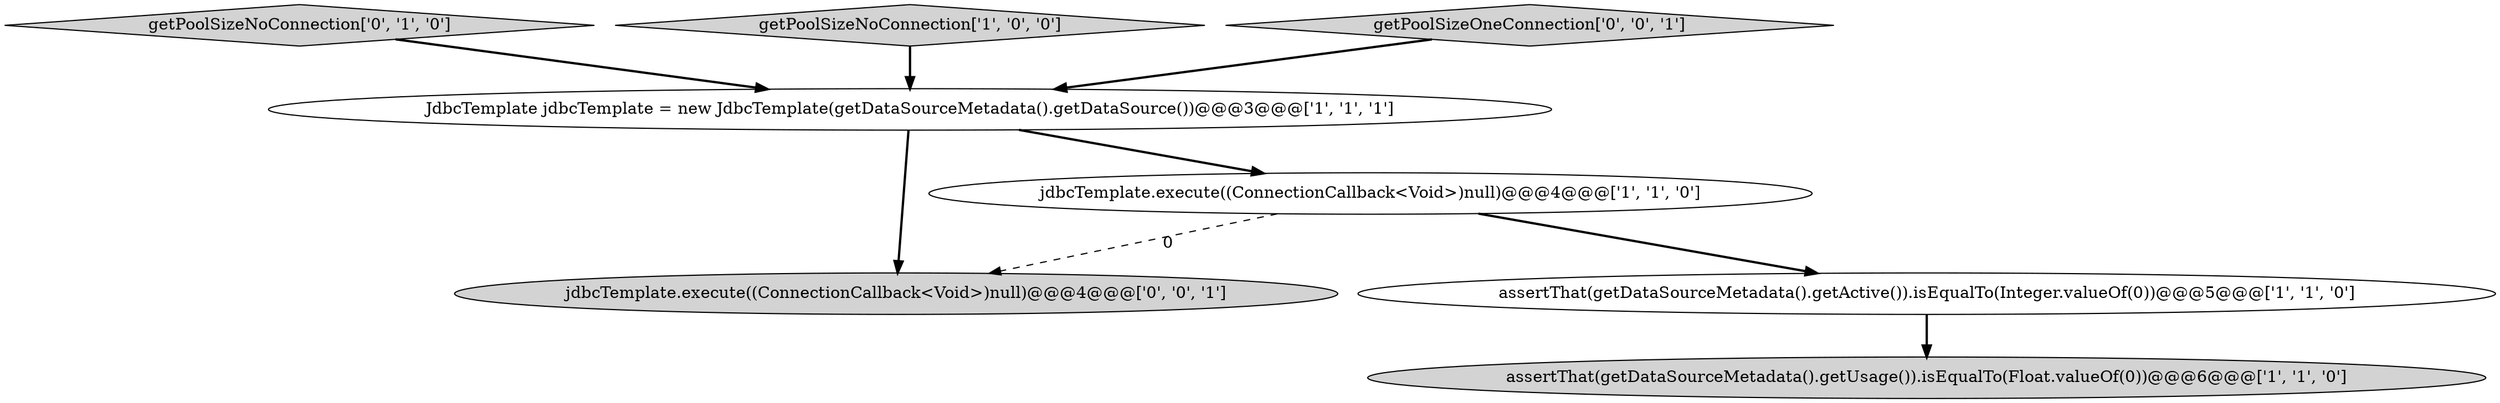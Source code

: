 digraph {
5 [style = filled, label = "getPoolSizeNoConnection['0', '1', '0']", fillcolor = lightgray, shape = diamond image = "AAA0AAABBB2BBB"];
4 [style = filled, label = "getPoolSizeNoConnection['1', '0', '0']", fillcolor = lightgray, shape = diamond image = "AAA0AAABBB1BBB"];
0 [style = filled, label = "JdbcTemplate jdbcTemplate = new JdbcTemplate(getDataSourceMetadata().getDataSource())@@@3@@@['1', '1', '1']", fillcolor = white, shape = ellipse image = "AAA0AAABBB1BBB"];
1 [style = filled, label = "assertThat(getDataSourceMetadata().getUsage()).isEqualTo(Float.valueOf(0))@@@6@@@['1', '1', '0']", fillcolor = lightgray, shape = ellipse image = "AAA0AAABBB1BBB"];
6 [style = filled, label = "getPoolSizeOneConnection['0', '0', '1']", fillcolor = lightgray, shape = diamond image = "AAA0AAABBB3BBB"];
7 [style = filled, label = "jdbcTemplate.execute((ConnectionCallback<Void>)null)@@@4@@@['0', '0', '1']", fillcolor = lightgray, shape = ellipse image = "AAA0AAABBB3BBB"];
3 [style = filled, label = "jdbcTemplate.execute((ConnectionCallback<Void>)null)@@@4@@@['1', '1', '0']", fillcolor = white, shape = ellipse image = "AAA0AAABBB1BBB"];
2 [style = filled, label = "assertThat(getDataSourceMetadata().getActive()).isEqualTo(Integer.valueOf(0))@@@5@@@['1', '1', '0']", fillcolor = white, shape = ellipse image = "AAA0AAABBB1BBB"];
0->3 [style = bold, label=""];
6->0 [style = bold, label=""];
3->2 [style = bold, label=""];
5->0 [style = bold, label=""];
3->7 [style = dashed, label="0"];
2->1 [style = bold, label=""];
4->0 [style = bold, label=""];
0->7 [style = bold, label=""];
}
